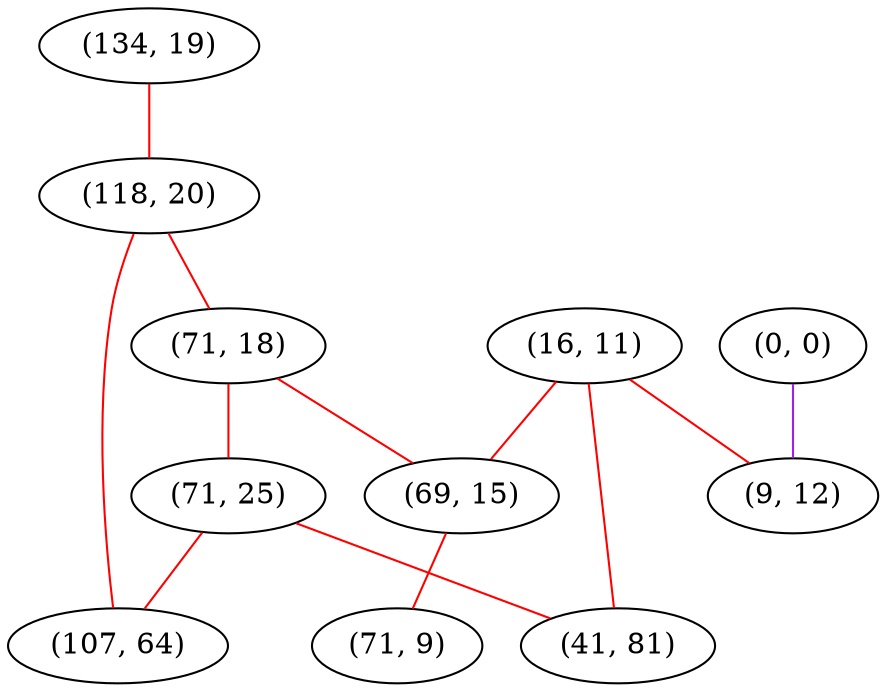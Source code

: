 graph "" {
"(134, 19)";
"(118, 20)";
"(16, 11)";
"(0, 0)";
"(71, 18)";
"(71, 25)";
"(107, 64)";
"(69, 15)";
"(41, 81)";
"(9, 12)";
"(71, 9)";
"(134, 19)" -- "(118, 20)"  [color=red, key=0, weight=1];
"(118, 20)" -- "(107, 64)"  [color=red, key=0, weight=1];
"(118, 20)" -- "(71, 18)"  [color=red, key=0, weight=1];
"(16, 11)" -- "(69, 15)"  [color=red, key=0, weight=1];
"(16, 11)" -- "(41, 81)"  [color=red, key=0, weight=1];
"(16, 11)" -- "(9, 12)"  [color=red, key=0, weight=1];
"(0, 0)" -- "(9, 12)"  [color=purple, key=0, weight=4];
"(71, 18)" -- "(69, 15)"  [color=red, key=0, weight=1];
"(71, 18)" -- "(71, 25)"  [color=red, key=0, weight=1];
"(71, 25)" -- "(107, 64)"  [color=red, key=0, weight=1];
"(71, 25)" -- "(41, 81)"  [color=red, key=0, weight=1];
"(69, 15)" -- "(71, 9)"  [color=red, key=0, weight=1];
}
